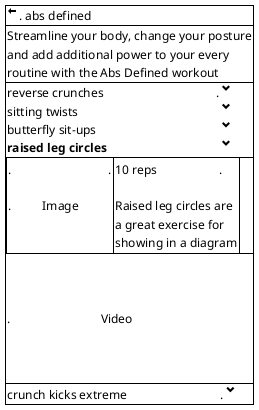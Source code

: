 @startsalt

{#
  {
    <&arrow-thick-left> | . abs defined
  }
  {
    Streamline your body, change your posture 
    and add additional power to your every
    routine with the Abs Defined workout
  }
  {
    reverse crunches                                    .| <&chevron-bottom>
    sitting twists | <&chevron-bottom>
    butterfly sit-ups | <&chevron-bottom>
    <b>raised leg circles</b> | <&chevron-bottom>
  }
  {!
    {
    .                               .
    .
    .          Image
    .
    .
    } | {
      10 reps                    .
      .
      Raised leg circles are
      a great exercise for
      showing in a diagram
    }
  }
  {
    .
    .
    .
    .                             Video
    .
    .
    .
  }
  {
    crunch kicks extreme                              . | <&chevron-bottom>
  }
}

@endsalt
